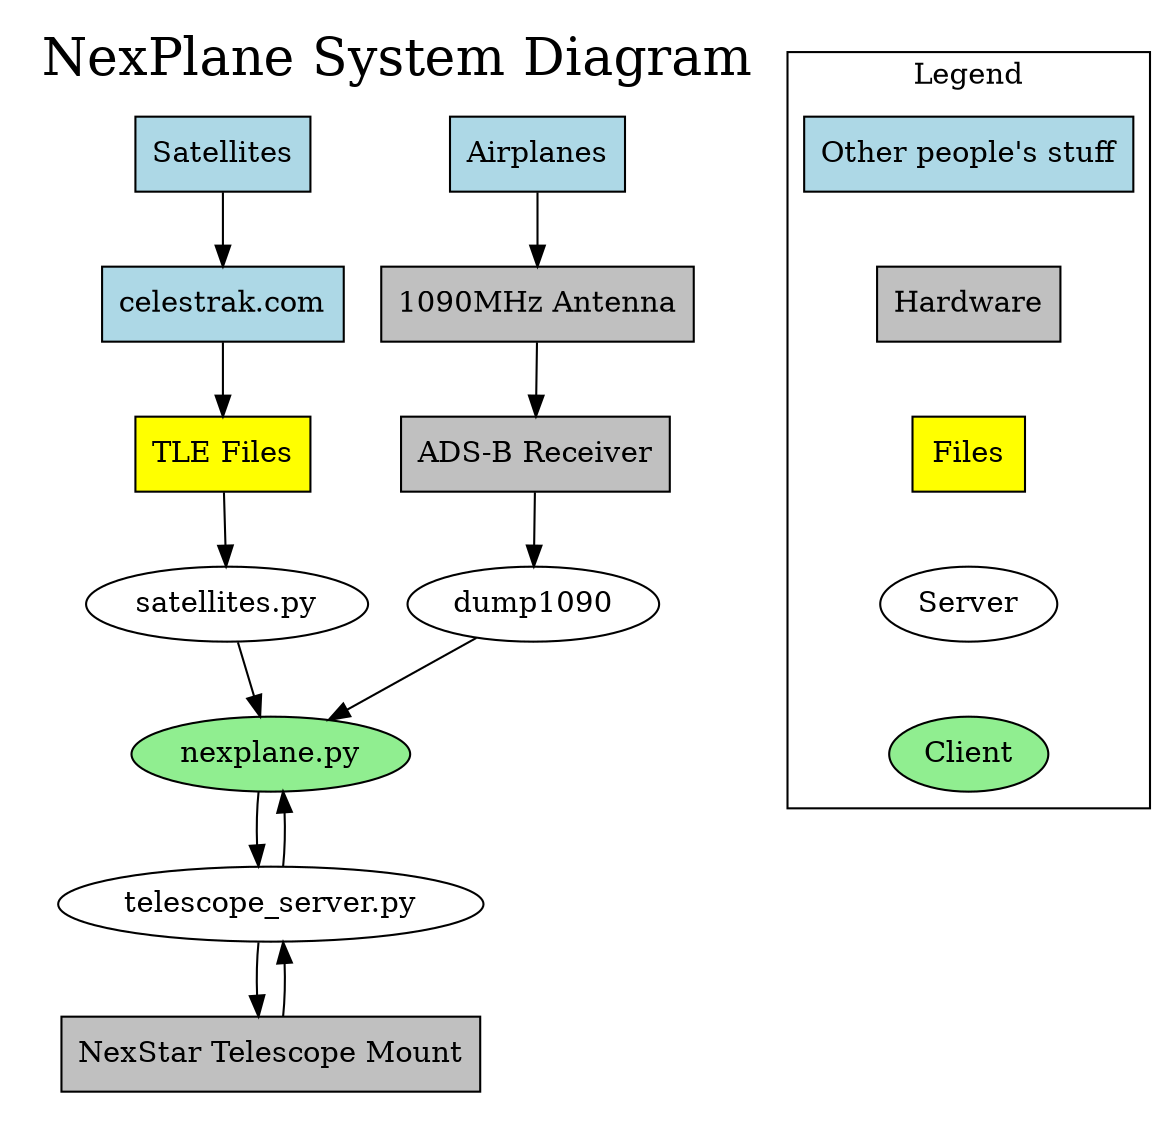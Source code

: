 digraph diagram {
    subgraph cluster_diagram {
        label="NexPlane System Diagram";
        color=white;
        fontsize=25;

        Airplanes -> antenna;
        antenna -> adsb;
        adsb -> dump1090;
        dump1090 -> nexplane;

        Satellites -> CelesTrak;
        CelesTrak -> files;
        files -> tle_proc;
        tle_proc -> nexplane;

        nexplane -> bridge;
        bridge -> nexplane;
        bridge -> nexstar;
        nexstar -> bridge;

        CelesTrak [label="celestrak.com", shape=box, style=filled, color=black, fillcolor=lightblue];
        antenna [label="1090MHz Antenna", shape=box, style=filled, color=black, fillcolor=grey];
        adsb [label="ADS-B Receiver", shape=box, style=filled, color=black, fillcolor=grey];
        nexplane [label="nexplane.py" style=filled, color=black, fillcolor=lightgreen];
        bridge [label="telescope_server.py"];
        nexstar [label="NexStar Telescope Mount", shape=box, style=filled, color=black, fillcolor=grey];
        tle_proc [label="satellites.py"];
        files [label="TLE Files", shape=box, style=filled, color=black, fillcolor=yellow];
        Airplanes [shape=box, style=filled, color=black, fillcolor=lightblue];
        Satellites [shape=box, style=filled, color=black, fillcolor=lightblue];
    }

    subgraph cluster_legend {
        label="Legend";
        theirs -> yours -> Files -> Server -> Client [style=invis];
        Client [style=filled, color=black, fillcolor=lightgreen];
        theirs [label="Other people's stuff", shape=box, style=filled, color=black, fillcolor=lightblue];
        yours [label="Hardware", shape=box, style=filled, color=black, fillcolor=grey];
        Files [shape=box, style=filled, color=black, fillcolor=yellow];
    }
}

